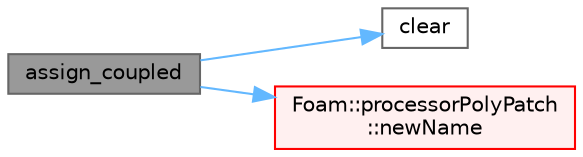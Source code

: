 digraph "assign_coupled"
{
 // LATEX_PDF_SIZE
  bgcolor="transparent";
  edge [fontname=Helvetica,fontsize=10,labelfontname=Helvetica,labelfontsize=10];
  node [fontname=Helvetica,fontsize=10,shape=box,height=0.2,width=0.4];
  rankdir="LR";
  Node1 [id="Node000001",label="assign_coupled",height=0.2,width=0.4,color="gray40", fillcolor="grey60", style="filled", fontcolor="black",tooltip=" "];
  Node1 -> Node2 [id="edge1_Node000001_Node000002",color="steelblue1",style="solid",tooltip=" "];
  Node2 [id="Node000002",label="clear",height=0.2,width=0.4,color="grey40", fillcolor="white", style="filled",URL="$convertProcessorPatches_8H.html#aebdde09a313caf72a51d84e8b92c7aa5",tooltip=" "];
  Node1 -> Node3 [id="edge2_Node000001_Node000003",color="steelblue1",style="solid",tooltip=" "];
  Node3 [id="Node000003",label="Foam::processorPolyPatch\l::newName",height=0.2,width=0.4,color="red", fillcolor="#FFF0F0", style="filled",URL="$classFoam_1_1processorPolyPatch.html#a8a1235ef8df3e256b667a312cd31cd9f",tooltip=" "];
}
